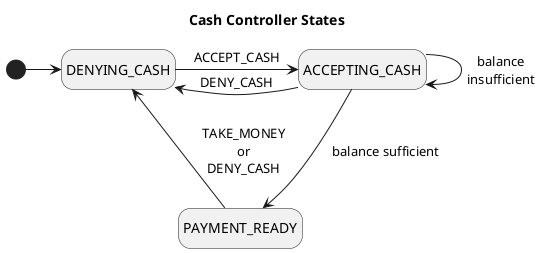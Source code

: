 @startuml
title Cash Controller States
' skinparam linetype ortho

hide empty description

[*] -> DENYING_CASH

DENYING_CASH -> ACCEPTING_CASH: ACCEPT_CASH

ACCEPTING_CASH --> PAYMENT_READY: balance sufficient
ACCEPTING_CASH -left-> DENYING_CASH: DENY_CASH
ACCEPTING_CASH -> ACCEPTING_CASH: balance\ninsufficient

PAYMENT_READY -> DENYING_CASH: TAKE_MONEY\nor\nDENY_CASH

@enduml